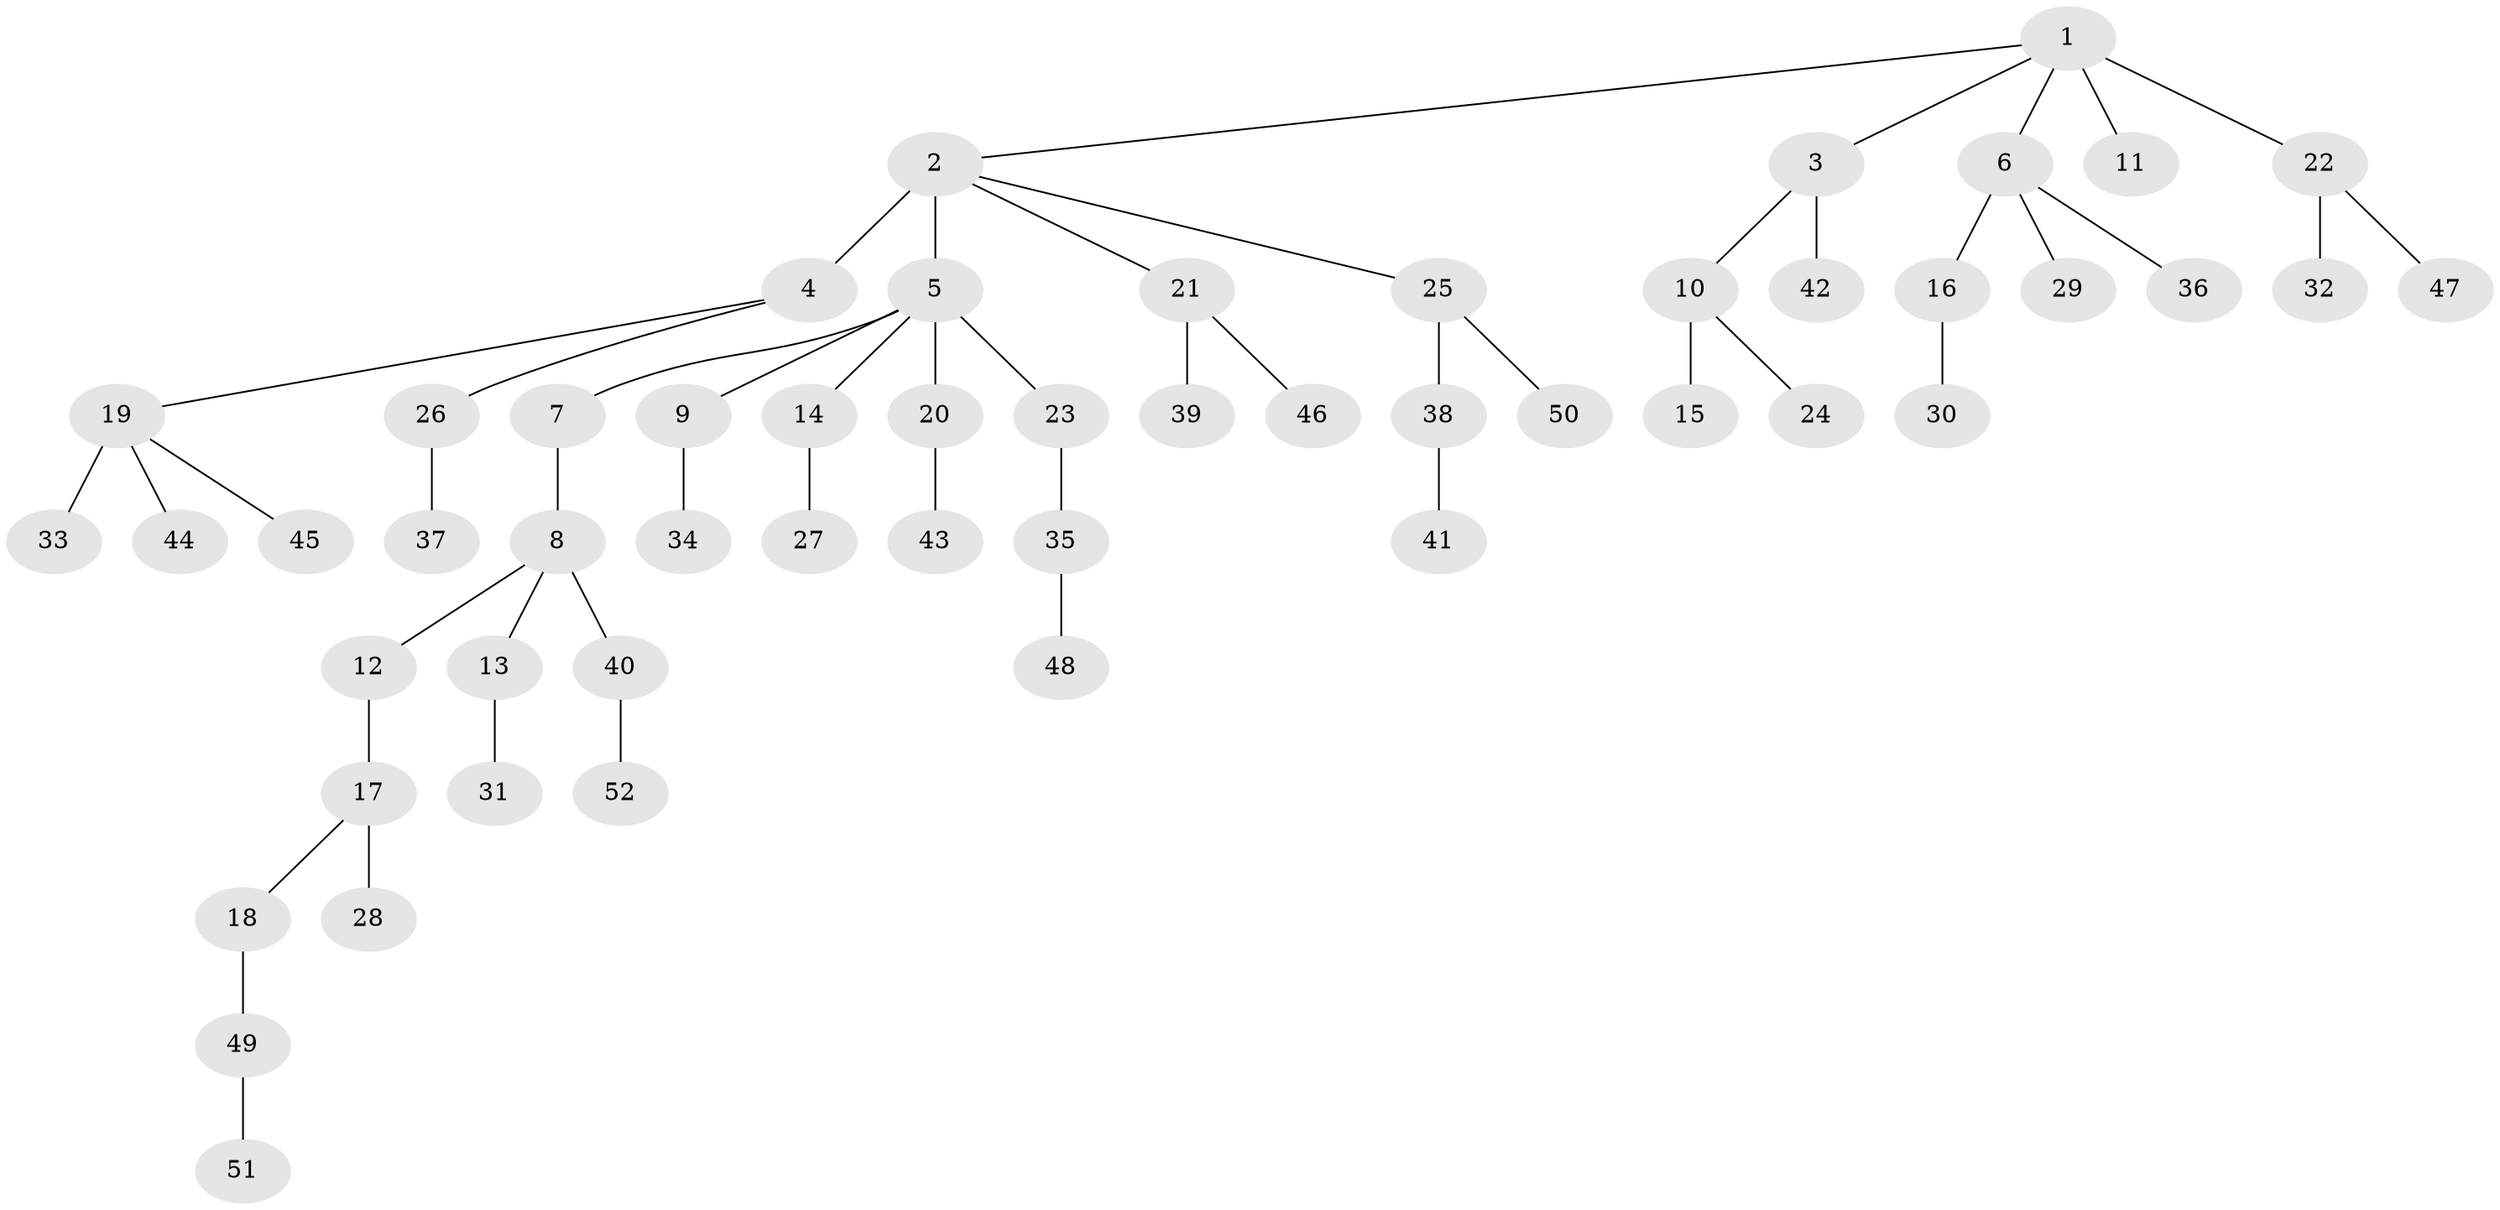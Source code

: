 // original degree distribution, {5: 0.019801980198019802, 8: 0.009900990099009901, 4: 0.04950495049504951, 3: 0.2079207920792079, 1: 0.5148514851485149, 9: 0.009900990099009901, 2: 0.18811881188118812}
// Generated by graph-tools (version 1.1) at 2025/37/03/09/25 02:37:09]
// undirected, 52 vertices, 51 edges
graph export_dot {
graph [start="1"]
  node [color=gray90,style=filled];
  1;
  2;
  3;
  4;
  5;
  6;
  7;
  8;
  9;
  10;
  11;
  12;
  13;
  14;
  15;
  16;
  17;
  18;
  19;
  20;
  21;
  22;
  23;
  24;
  25;
  26;
  27;
  28;
  29;
  30;
  31;
  32;
  33;
  34;
  35;
  36;
  37;
  38;
  39;
  40;
  41;
  42;
  43;
  44;
  45;
  46;
  47;
  48;
  49;
  50;
  51;
  52;
  1 -- 2 [weight=1.0];
  1 -- 3 [weight=1.0];
  1 -- 6 [weight=1.0];
  1 -- 11 [weight=2.0];
  1 -- 22 [weight=1.0];
  2 -- 4 [weight=3.0];
  2 -- 5 [weight=1.0];
  2 -- 21 [weight=1.0];
  2 -- 25 [weight=1.0];
  3 -- 10 [weight=1.0];
  3 -- 42 [weight=1.0];
  4 -- 19 [weight=1.0];
  4 -- 26 [weight=1.0];
  5 -- 7 [weight=1.0];
  5 -- 9 [weight=1.0];
  5 -- 14 [weight=1.0];
  5 -- 20 [weight=3.0];
  5 -- 23 [weight=1.0];
  6 -- 16 [weight=1.0];
  6 -- 29 [weight=1.0];
  6 -- 36 [weight=1.0];
  7 -- 8 [weight=1.0];
  8 -- 12 [weight=1.0];
  8 -- 13 [weight=1.0];
  8 -- 40 [weight=2.0];
  9 -- 34 [weight=1.0];
  10 -- 15 [weight=1.0];
  10 -- 24 [weight=1.0];
  12 -- 17 [weight=1.0];
  13 -- 31 [weight=2.0];
  14 -- 27 [weight=1.0];
  16 -- 30 [weight=1.0];
  17 -- 18 [weight=1.0];
  17 -- 28 [weight=2.0];
  18 -- 49 [weight=1.0];
  19 -- 33 [weight=3.0];
  19 -- 44 [weight=1.0];
  19 -- 45 [weight=1.0];
  20 -- 43 [weight=1.0];
  21 -- 39 [weight=2.0];
  21 -- 46 [weight=1.0];
  22 -- 32 [weight=1.0];
  22 -- 47 [weight=1.0];
  23 -- 35 [weight=1.0];
  25 -- 38 [weight=1.0];
  25 -- 50 [weight=1.0];
  26 -- 37 [weight=1.0];
  35 -- 48 [weight=1.0];
  38 -- 41 [weight=1.0];
  40 -- 52 [weight=1.0];
  49 -- 51 [weight=1.0];
}

